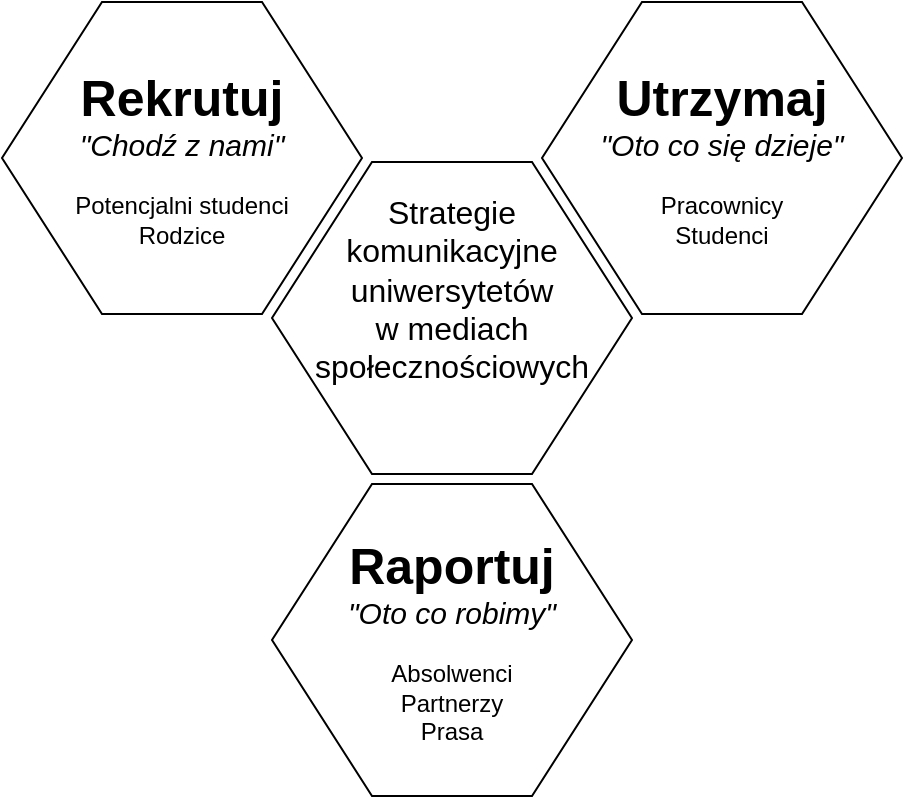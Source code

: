 <mxfile version="22.1.21" type="device">
  <diagram name="Strona-1" id="laxGZXdT7d6BTxK2LpeO">
    <mxGraphModel dx="1992" dy="1245" grid="1" gridSize="10" guides="1" tooltips="1" connect="1" arrows="1" fold="1" page="1" pageScale="1" pageWidth="827" pageHeight="1169" math="0" shadow="0">
      <root>
        <mxCell id="0" />
        <mxCell id="1" parent="0" />
        <mxCell id="whOgMQIQbeaKbzkhpNVu-1" value="&lt;font style=&quot;&quot;&gt;&lt;b style=&quot;font-size: 25px;&quot;&gt;Rekrutuj&lt;/b&gt;&lt;br&gt;&lt;font size=&quot;1&quot; style=&quot;&quot;&gt;&lt;i style=&quot;font-size: 15px;&quot;&gt;&quot;Chodź z nami&quot;&lt;br&gt;&lt;/i&gt;&lt;/font&gt;&lt;br&gt;Potencjalni studenci&lt;br&gt;Rodzice&lt;br&gt;&lt;/font&gt;" style="shape=hexagon;perimeter=hexagonPerimeter2;whiteSpace=wrap;html=1;fixedSize=1;size=50;aspect=fixed;" vertex="1" parent="1">
          <mxGeometry width="180" height="156" as="geometry" />
        </mxCell>
        <mxCell id="whOgMQIQbeaKbzkhpNVu-2" value="&lt;font style=&quot;&quot;&gt;&lt;b style=&quot;font-size: 25px;&quot;&gt;Utrzymaj&lt;/b&gt;&lt;br&gt;&lt;font size=&quot;1&quot; style=&quot;&quot;&gt;&lt;i style=&quot;font-size: 15px;&quot;&gt;&quot;Oto co się dzieje&quot;&lt;br&gt;&lt;/i&gt;&lt;/font&gt;&lt;br&gt;Pracownicy&lt;br&gt;Studenci&lt;br&gt;&lt;/font&gt;" style="shape=hexagon;perimeter=hexagonPerimeter2;whiteSpace=wrap;html=1;fixedSize=1;size=50;aspect=fixed;" vertex="1" parent="1">
          <mxGeometry x="270" width="180" height="156" as="geometry" />
        </mxCell>
        <mxCell id="whOgMQIQbeaKbzkhpNVu-3" value="&lt;font style=&quot;&quot;&gt;&lt;b style=&quot;font-size: 25px;&quot;&gt;Raportuj&lt;/b&gt;&lt;br&gt;&lt;font size=&quot;1&quot; style=&quot;&quot;&gt;&lt;i style=&quot;font-size: 15px;&quot;&gt;&quot;Oto co robimy&quot;&lt;br&gt;&lt;/i&gt;&lt;/font&gt;&lt;br&gt;Absolwenci&lt;br&gt;Partnerzy&lt;br&gt;Prasa&lt;br&gt;&lt;/font&gt;" style="shape=hexagon;perimeter=hexagonPerimeter2;whiteSpace=wrap;html=1;fixedSize=1;size=50;aspect=fixed;" vertex="1" parent="1">
          <mxGeometry x="135" y="241" width="180" height="156" as="geometry" />
        </mxCell>
        <mxCell id="whOgMQIQbeaKbzkhpNVu-4" value="&lt;font style=&quot;&quot;&gt;&lt;font style=&quot;font-size: 16px;&quot;&gt;Strategie &lt;br&gt;komunikacyjne uniwersytetów &lt;br&gt;w mediach społecznościowych&lt;br&gt;&lt;/font&gt;&lt;br&gt;&lt;br&gt;&lt;/font&gt;" style="shape=hexagon;perimeter=hexagonPerimeter2;whiteSpace=wrap;html=1;fixedSize=1;size=50;aspect=fixed;" vertex="1" parent="1">
          <mxGeometry x="135" y="80" width="180" height="156" as="geometry" />
        </mxCell>
      </root>
    </mxGraphModel>
  </diagram>
</mxfile>

